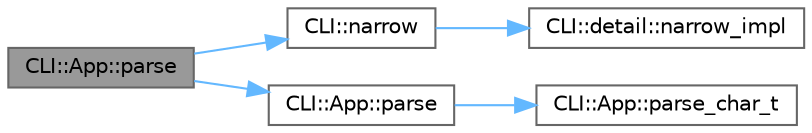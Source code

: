 digraph "CLI::App::parse"
{
 // LATEX_PDF_SIZE
  bgcolor="transparent";
  edge [fontname=Helvetica,fontsize=10,labelfontname=Helvetica,labelfontsize=10];
  node [fontname=Helvetica,fontsize=10,shape=box,height=0.2,width=0.4];
  rankdir="LR";
  Node1 [id="Node000001",label="CLI::App::parse",height=0.2,width=0.4,color="gray40", fillcolor="grey60", style="filled", fontcolor="black",tooltip=" "];
  Node1 -> Node2 [id="edge1_Node000001_Node000002",color="steelblue1",style="solid",tooltip=" "];
  Node2 [id="Node000002",label="CLI::narrow",height=0.2,width=0.4,color="grey40", fillcolor="white", style="filled",URL="$namespace_c_l_i.html#ae154d55532496793b75c692360c209eb",tooltip="Convert a wide string to a narrow string."];
  Node2 -> Node3 [id="edge2_Node000002_Node000003",color="steelblue1",style="solid",tooltip=" "];
  Node3 [id="Node000003",label="CLI::detail::narrow_impl",height=0.2,width=0.4,color="grey40", fillcolor="white", style="filled",URL="$namespace_c_l_i_1_1detail.html#a88e0e7a26278ce9288ee32188782a25d",tooltip=" "];
  Node1 -> Node4 [id="edge3_Node000001_Node000004",color="steelblue1",style="solid",tooltip=" "];
  Node4 [id="Node000004",label="CLI::App::parse",height=0.2,width=0.4,color="grey40", fillcolor="white", style="filled",URL="$class_c_l_i_1_1_app.html#a4e8fc70432b0ff1b44c396c68f8d4ec5",tooltip=" "];
  Node4 -> Node5 [id="edge4_Node000004_Node000005",color="steelblue1",style="solid",tooltip=" "];
  Node5 [id="Node000005",label="CLI::App::parse_char_t",height=0.2,width=0.4,color="grey40", fillcolor="white", style="filled",URL="$class_c_l_i_1_1_app.html#a2e8bff56ca868c5a9ccb0a879ef2db18",tooltip=" "];
}
